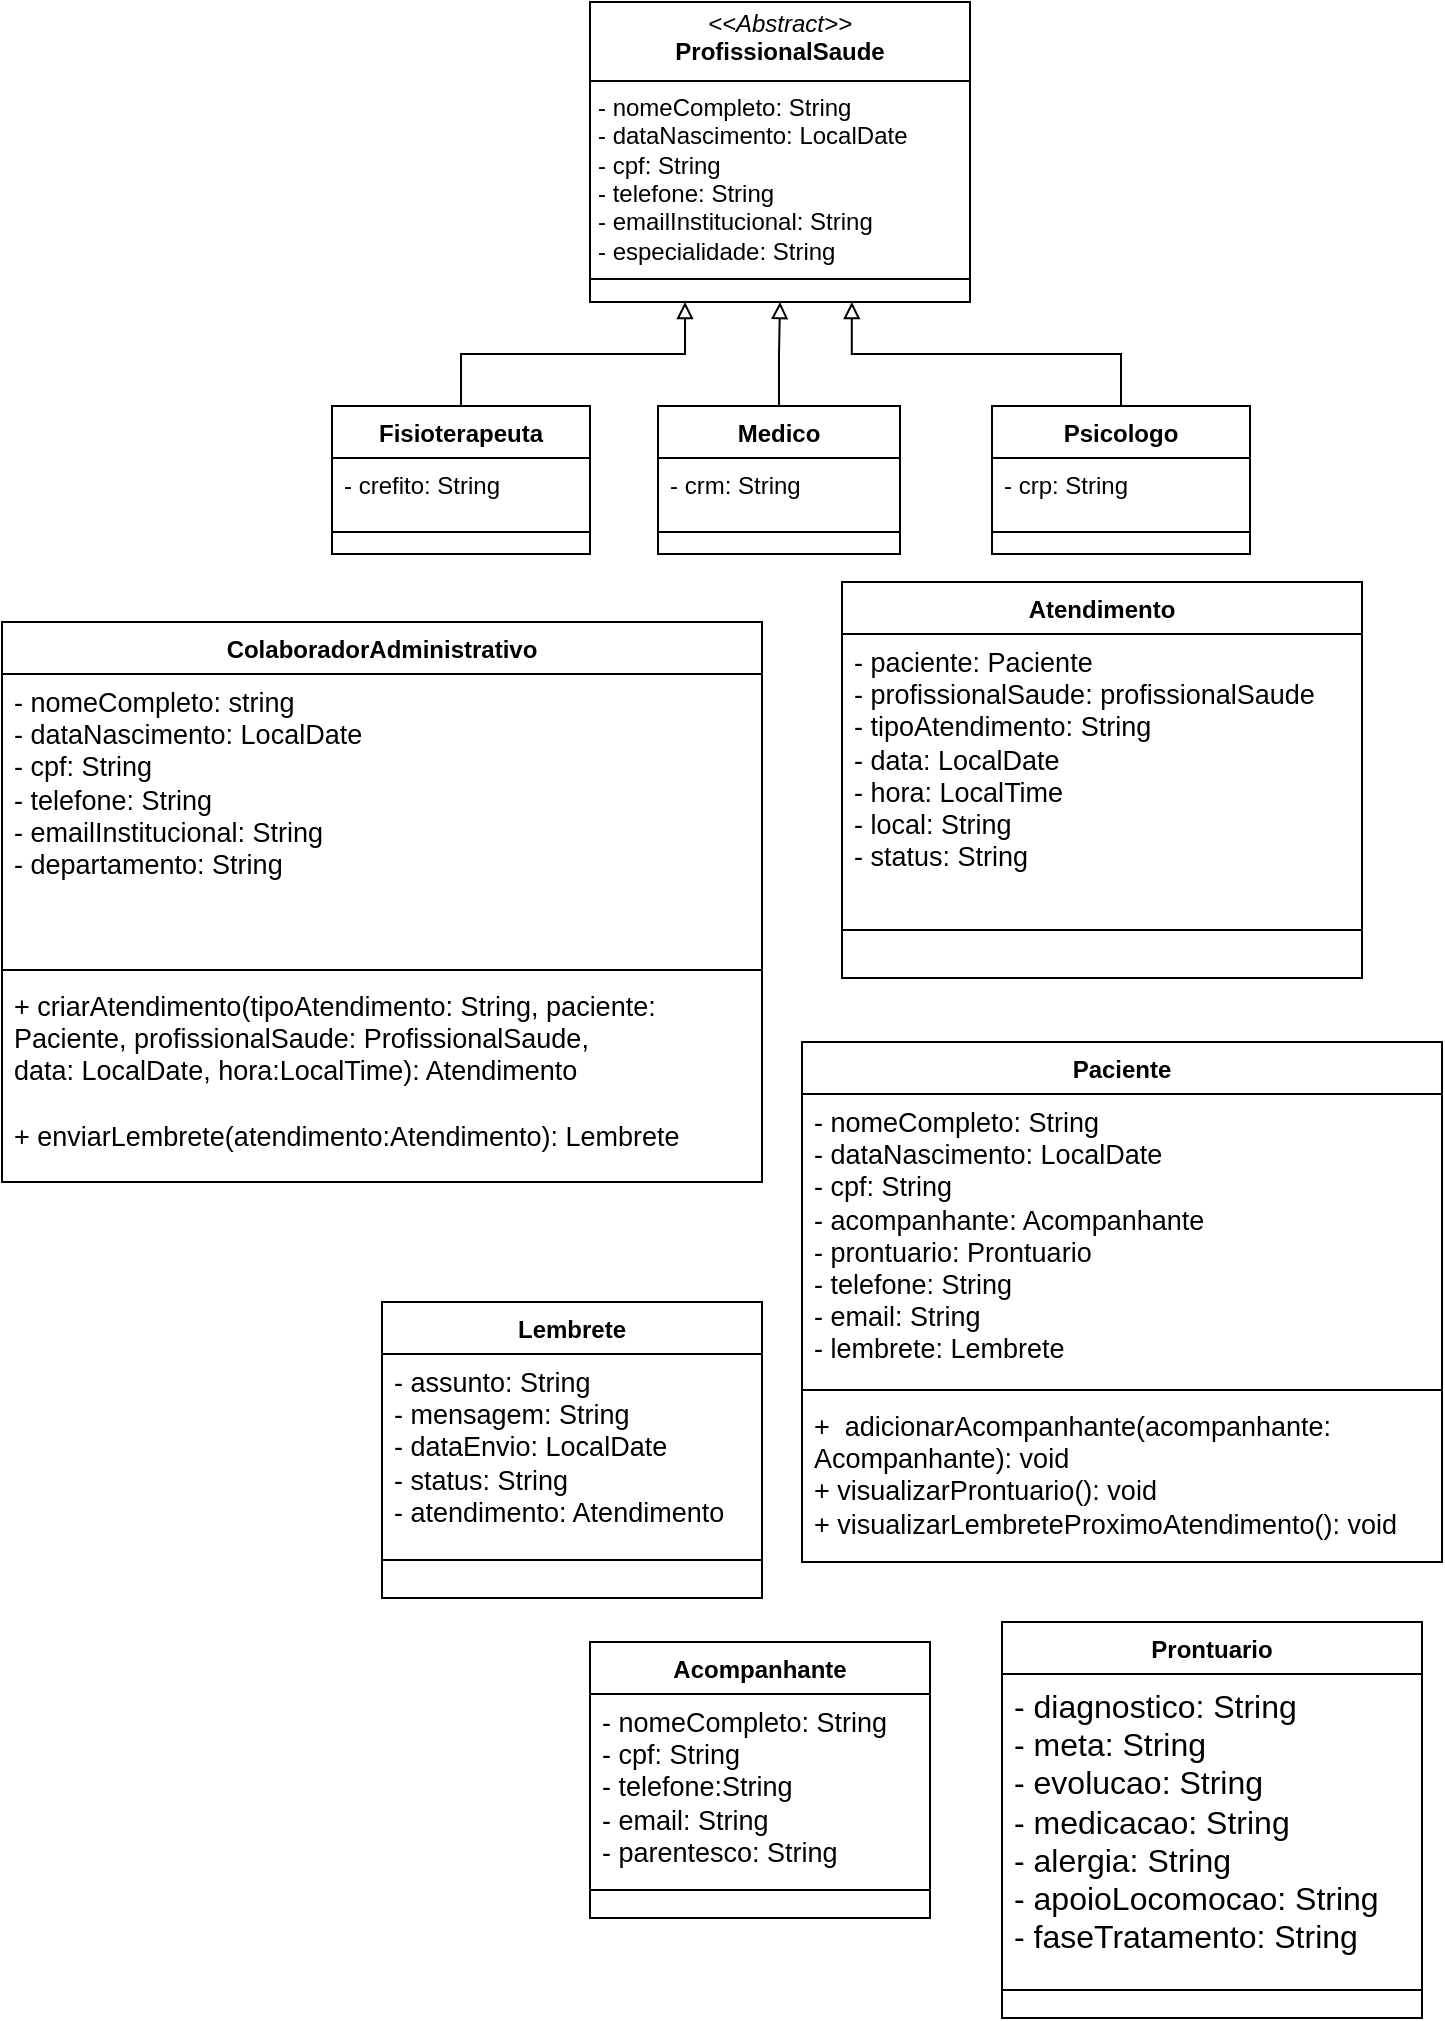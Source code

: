 <mxfile version="27.0.6">
  <diagram name="Página-1" id="SC5ffmEzkS1_VGnCfXWT">
    <mxGraphModel dx="2071" dy="945" grid="1" gridSize="10" guides="1" tooltips="1" connect="1" arrows="1" fold="1" page="1" pageScale="1" pageWidth="900" pageHeight="1600" math="0" shadow="0">
      <root>
        <mxCell id="0" />
        <mxCell id="1" parent="0" />
        <mxCell id="0JSsb8FWu1uw3NS_3JZL-1" value="&lt;p style=&quot;margin:0px;margin-top:4px;text-align:center;&quot;&gt;&lt;i&gt;&amp;lt;&amp;lt;Abstract&amp;gt;&amp;gt;&lt;/i&gt;&lt;br&gt;&lt;b&gt;ProfissionalSaude&lt;/b&gt;&lt;/p&gt;&lt;hr size=&quot;1&quot; style=&quot;border-style:solid;&quot;&gt;&lt;p style=&quot;margin:0px;margin-left:4px;&quot;&gt;- nomeCompleto: String&lt;br&gt;- dataNascimento: LocalDate&lt;br&gt;- cpf: String&lt;br&gt;- telefone: String&lt;br&gt;- emailInstitucional: String&lt;br&gt;- especialidade: String&lt;/p&gt;&lt;hr size=&quot;1&quot; style=&quot;border-style:solid;&quot;&gt;&lt;p style=&quot;margin:0px;margin-left:4px;&quot;&gt;&lt;br&gt;&lt;/p&gt;" style="verticalAlign=top;align=left;overflow=fill;html=1;whiteSpace=wrap;" vertex="1" parent="1">
          <mxGeometry x="350" y="570" width="190" height="150" as="geometry" />
        </mxCell>
        <mxCell id="0JSsb8FWu1uw3NS_3JZL-15" value="Paciente" style="swimlane;fontStyle=1;align=center;verticalAlign=top;childLayout=stackLayout;horizontal=1;startSize=26;horizontalStack=0;resizeParent=1;resizeParentMax=0;resizeLast=0;collapsible=1;marginBottom=0;whiteSpace=wrap;html=1;" vertex="1" parent="1">
          <mxGeometry x="456" y="1090" width="320" height="260" as="geometry" />
        </mxCell>
        <mxCell id="0JSsb8FWu1uw3NS_3JZL-16" value="&lt;span data-lucid-content=&quot;{&amp;quot;t&amp;quot;:&amp;quot;-nomeCompleto: String\n-dataNascimento: LocalDate\n-cpf: String\n-acompanhante: Acompanhante\n-prontuario:Prontuario\n-telefone:String\n-email:String\n-lembrete: Lembrete\n&amp;quot;,&amp;quot;m&amp;quot;:[{&amp;quot;s&amp;quot;:0,&amp;quot;n&amp;quot;:&amp;quot;a&amp;quot;,&amp;quot;v&amp;quot;:&amp;quot;left&amp;quot;},{&amp;quot;s&amp;quot;:0,&amp;quot;n&amp;quot;:&amp;quot;p&amp;quot;,&amp;quot;v&amp;quot;:1.2},{&amp;quot;s&amp;quot;:22,&amp;quot;n&amp;quot;:&amp;quot;a&amp;quot;,&amp;quot;v&amp;quot;:&amp;quot;left&amp;quot;},{&amp;quot;s&amp;quot;:22,&amp;quot;n&amp;quot;:&amp;quot;p&amp;quot;,&amp;quot;v&amp;quot;:1.2},{&amp;quot;s&amp;quot;:49,&amp;quot;n&amp;quot;:&amp;quot;a&amp;quot;,&amp;quot;v&amp;quot;:&amp;quot;left&amp;quot;},{&amp;quot;s&amp;quot;:49,&amp;quot;n&amp;quot;:&amp;quot;p&amp;quot;,&amp;quot;v&amp;quot;:1.2},{&amp;quot;s&amp;quot;:62,&amp;quot;n&amp;quot;:&amp;quot;a&amp;quot;,&amp;quot;v&amp;quot;:&amp;quot;left&amp;quot;},{&amp;quot;s&amp;quot;:62,&amp;quot;n&amp;quot;:&amp;quot;p&amp;quot;,&amp;quot;v&amp;quot;:1.2},{&amp;quot;s&amp;quot;:90,&amp;quot;n&amp;quot;:&amp;quot;a&amp;quot;,&amp;quot;v&amp;quot;:&amp;quot;left&amp;quot;},{&amp;quot;s&amp;quot;:90,&amp;quot;n&amp;quot;:&amp;quot;p&amp;quot;,&amp;quot;v&amp;quot;:1.2},{&amp;quot;s&amp;quot;:130,&amp;quot;n&amp;quot;:&amp;quot;a&amp;quot;,&amp;quot;v&amp;quot;:&amp;quot;left&amp;quot;},{&amp;quot;s&amp;quot;:130,&amp;quot;n&amp;quot;:&amp;quot;p&amp;quot;,&amp;quot;v&amp;quot;:1.2},{&amp;quot;s&amp;quot;:113,&amp;quot;n&amp;quot;:&amp;quot;a&amp;quot;,&amp;quot;v&amp;quot;:&amp;quot;left&amp;quot;},{&amp;quot;s&amp;quot;:113,&amp;quot;n&amp;quot;:&amp;quot;p&amp;quot;,&amp;quot;v&amp;quot;:1.2},{&amp;quot;s&amp;quot;:0,&amp;quot;n&amp;quot;:&amp;quot;fsp&amp;quot;,&amp;quot;v&amp;quot;:&amp;quot;ss_presetShapeStyle3_textStyle&amp;quot;,&amp;quot;e&amp;quot;:164},{&amp;quot;s&amp;quot;:0,&amp;quot;n&amp;quot;:&amp;quot;s&amp;quot;,&amp;quot;v&amp;quot;:18,&amp;quot;e&amp;quot;:164},{&amp;quot;s&amp;quot;:90,&amp;quot;n&amp;quot;:&amp;quot;c&amp;quot;,&amp;quot;v&amp;quot;:null,&amp;quot;e&amp;quot;:144},{&amp;quot;s&amp;quot;:0,&amp;quot;n&amp;quot;:&amp;quot;c&amp;quot;,&amp;quot;v&amp;quot;:null,&amp;quot;e&amp;quot;:62},{&amp;quot;s&amp;quot;:62,&amp;quot;n&amp;quot;:&amp;quot;c&amp;quot;,&amp;quot;v&amp;quot;:&amp;quot;#000000ff&amp;quot;,&amp;quot;e&amp;quot;:90},{&amp;quot;s&amp;quot;:144,&amp;quot;n&amp;quot;:&amp;quot;a&amp;quot;,&amp;quot;v&amp;quot;:&amp;quot;left&amp;quot;},{&amp;quot;s&amp;quot;:144,&amp;quot;n&amp;quot;:&amp;quot;p&amp;quot;,&amp;quot;v&amp;quot;:1.2},{&amp;quot;s&amp;quot;:144,&amp;quot;n&amp;quot;:&amp;quot;c&amp;quot;,&amp;quot;v&amp;quot;:&amp;quot;#000000ff&amp;quot;,&amp;quot;e&amp;quot;:163},{&amp;quot;s&amp;quot;:163,&amp;quot;n&amp;quot;:&amp;quot;c&amp;quot;,&amp;quot;v&amp;quot;:null,&amp;quot;e&amp;quot;:164}]}&quot; data-lucid-type=&quot;application/vnd.lucid.text&quot;&gt;&lt;span style=&quot;font-size:13.5px;&quot;&gt;- nomeCompleto: String&lt;br&gt;&lt;/span&gt;&lt;span style=&quot;font-size:13.5px;&quot;&gt;- dataNascimento: LocalDate&lt;br&gt;&lt;/span&gt;&lt;span style=&quot;font-size:13.5px;&quot;&gt;- cpf: String&lt;br&gt;&lt;/span&gt;&lt;span style=&quot;font-size: 13.5px;&quot;&gt;- acompanhante: Acompanhante&lt;br&gt;&lt;/span&gt;&lt;span style=&quot;font-size:13.5px;&quot;&gt;- prontuario: Prontuario&lt;br&gt;&lt;/span&gt;&lt;span style=&quot;font-size:13.5px;&quot;&gt;- telefone: String&lt;br&gt;&lt;/span&gt;&lt;span style=&quot;font-size:13.5px;&quot;&gt;- email: String&lt;br&gt;&lt;/span&gt;&lt;span style=&quot;font-size: 13.5px;&quot;&gt;- lembrete: Lembrete&lt;/span&gt;&lt;span style=&quot;font-size:13.5px;&quot;&gt;&lt;br&gt;&lt;/span&gt;&lt;/span&gt;" style="text;strokeColor=none;fillColor=none;align=left;verticalAlign=top;spacingLeft=4;spacingRight=4;overflow=hidden;rotatable=0;points=[[0,0.5],[1,0.5]];portConstraint=eastwest;whiteSpace=wrap;html=1;" vertex="1" parent="0JSsb8FWu1uw3NS_3JZL-15">
          <mxGeometry y="26" width="320" height="144" as="geometry" />
        </mxCell>
        <mxCell id="0JSsb8FWu1uw3NS_3JZL-17" value="" style="line;strokeWidth=1;fillColor=none;align=left;verticalAlign=middle;spacingTop=-1;spacingLeft=3;spacingRight=3;rotatable=0;labelPosition=right;points=[];portConstraint=eastwest;strokeColor=inherit;" vertex="1" parent="0JSsb8FWu1uw3NS_3JZL-15">
          <mxGeometry y="170" width="320" height="8" as="geometry" />
        </mxCell>
        <mxCell id="0JSsb8FWu1uw3NS_3JZL-18" value="&lt;span data-lucid-content=&quot;{&amp;quot;t&amp;quot;:&amp;quot;+adicionarAcompanhante(acompanhante: Acompanhante): void\n+visualizarProntuario():void\n+visualizarLembreteProximoAtendimento(): void&amp;quot;,&amp;quot;m&amp;quot;:[{&amp;quot;s&amp;quot;:0,&amp;quot;n&amp;quot;:&amp;quot;a&amp;quot;,&amp;quot;v&amp;quot;:&amp;quot;left&amp;quot;},{&amp;quot;s&amp;quot;:0,&amp;quot;n&amp;quot;:&amp;quot;p&amp;quot;,&amp;quot;v&amp;quot;:1.2},{&amp;quot;s&amp;quot;:0,&amp;quot;n&amp;quot;:&amp;quot;c&amp;quot;,&amp;quot;v&amp;quot;:&amp;quot;#000000ff&amp;quot;,&amp;quot;e&amp;quot;:131},{&amp;quot;s&amp;quot;:0,&amp;quot;n&amp;quot;:&amp;quot;fsp&amp;quot;,&amp;quot;v&amp;quot;:&amp;quot;ss_presetShapeStyle3_textStyle&amp;quot;,&amp;quot;e&amp;quot;:131},{&amp;quot;s&amp;quot;:0,&amp;quot;n&amp;quot;:&amp;quot;s&amp;quot;,&amp;quot;v&amp;quot;:18,&amp;quot;e&amp;quot;:131},{&amp;quot;s&amp;quot;:57,&amp;quot;n&amp;quot;:&amp;quot;a&amp;quot;,&amp;quot;v&amp;quot;:&amp;quot;left&amp;quot;},{&amp;quot;s&amp;quot;:57,&amp;quot;n&amp;quot;:&amp;quot;p&amp;quot;,&amp;quot;v&amp;quot;:1.2},{&amp;quot;s&amp;quot;:86,&amp;quot;n&amp;quot;:&amp;quot;a&amp;quot;,&amp;quot;v&amp;quot;:&amp;quot;left&amp;quot;},{&amp;quot;s&amp;quot;:86,&amp;quot;n&amp;quot;:&amp;quot;p&amp;quot;,&amp;quot;v&amp;quot;:1.2}]}&quot; data-lucid-type=&quot;application/vnd.lucid.text&quot;&gt;&lt;span style=&quot;font-size: 13.5px;&quot;&gt;+&amp;nbsp; adicionarAcompanhante(acompanhante: Acompanhante): void&lt;br&gt;&lt;/span&gt;&lt;span style=&quot;font-size: 13.5px;&quot;&gt;+ visualizarProntuario(): void&lt;br&gt;&lt;/span&gt;&lt;span style=&quot;font-size: 13.5px;&quot;&gt;+ visualizarLembreteProximoAtendimento(): void&lt;/span&gt;&lt;/span&gt;" style="text;strokeColor=none;fillColor=none;align=left;verticalAlign=top;spacingLeft=4;spacingRight=4;overflow=hidden;rotatable=0;points=[[0,0.5],[1,0.5]];portConstraint=eastwest;whiteSpace=wrap;html=1;" vertex="1" parent="0JSsb8FWu1uw3NS_3JZL-15">
          <mxGeometry y="178" width="320" height="82" as="geometry" />
        </mxCell>
        <mxCell id="0JSsb8FWu1uw3NS_3JZL-23" style="edgeStyle=orthogonalEdgeStyle;rounded=0;orthogonalLoop=1;jettySize=auto;html=1;exitX=0.5;exitY=0;exitDx=0;exitDy=0;entryX=0.5;entryY=1;entryDx=0;entryDy=0;endArrow=block;endFill=0;" edge="1" parent="1" source="0JSsb8FWu1uw3NS_3JZL-19" target="0JSsb8FWu1uw3NS_3JZL-1">
          <mxGeometry relative="1" as="geometry" />
        </mxCell>
        <mxCell id="0JSsb8FWu1uw3NS_3JZL-19" value="Medico" style="swimlane;fontStyle=1;align=center;verticalAlign=top;childLayout=stackLayout;horizontal=1;startSize=26;horizontalStack=0;resizeParent=1;resizeParentMax=0;resizeLast=0;collapsible=1;marginBottom=0;whiteSpace=wrap;html=1;" vertex="1" parent="1">
          <mxGeometry x="384" y="772" width="121" height="74" as="geometry">
            <mxRectangle x="340" y="260" width="100" height="30" as="alternateBounds" />
          </mxGeometry>
        </mxCell>
        <mxCell id="0JSsb8FWu1uw3NS_3JZL-20" value="- crm: String" style="text;strokeColor=none;fillColor=none;align=left;verticalAlign=top;spacingLeft=4;spacingRight=4;overflow=hidden;rotatable=0;points=[[0,0.5],[1,0.5]];portConstraint=eastwest;whiteSpace=wrap;html=1;" vertex="1" parent="0JSsb8FWu1uw3NS_3JZL-19">
          <mxGeometry y="26" width="121" height="26" as="geometry" />
        </mxCell>
        <mxCell id="0JSsb8FWu1uw3NS_3JZL-21" value="" style="line;strokeWidth=1;fillColor=none;align=left;verticalAlign=middle;spacingTop=-1;spacingLeft=3;spacingRight=3;rotatable=0;labelPosition=right;points=[];portConstraint=eastwest;strokeColor=inherit;" vertex="1" parent="0JSsb8FWu1uw3NS_3JZL-19">
          <mxGeometry y="52" width="121" height="22" as="geometry" />
        </mxCell>
        <mxCell id="0JSsb8FWu1uw3NS_3JZL-31" style="edgeStyle=orthogonalEdgeStyle;rounded=0;orthogonalLoop=1;jettySize=auto;html=1;exitX=0.5;exitY=0;exitDx=0;exitDy=0;entryX=0.25;entryY=1;entryDx=0;entryDy=0;endArrow=block;endFill=0;" edge="1" parent="1" source="0JSsb8FWu1uw3NS_3JZL-24" target="0JSsb8FWu1uw3NS_3JZL-1">
          <mxGeometry relative="1" as="geometry" />
        </mxCell>
        <mxCell id="0JSsb8FWu1uw3NS_3JZL-24" value="Fisioterapeuta" style="swimlane;fontStyle=1;align=center;verticalAlign=top;childLayout=stackLayout;horizontal=1;startSize=26;horizontalStack=0;resizeParent=1;resizeParentMax=0;resizeLast=0;collapsible=1;marginBottom=0;whiteSpace=wrap;html=1;" vertex="1" parent="1">
          <mxGeometry x="221" y="772" width="129" height="74" as="geometry">
            <mxRectangle x="340" y="260" width="100" height="30" as="alternateBounds" />
          </mxGeometry>
        </mxCell>
        <mxCell id="0JSsb8FWu1uw3NS_3JZL-25" value="- crefito: String" style="text;strokeColor=none;fillColor=none;align=left;verticalAlign=top;spacingLeft=4;spacingRight=4;overflow=hidden;rotatable=0;points=[[0,0.5],[1,0.5]];portConstraint=eastwest;whiteSpace=wrap;html=1;" vertex="1" parent="0JSsb8FWu1uw3NS_3JZL-24">
          <mxGeometry y="26" width="129" height="26" as="geometry" />
        </mxCell>
        <mxCell id="0JSsb8FWu1uw3NS_3JZL-26" value="" style="line;strokeWidth=1;fillColor=none;align=left;verticalAlign=middle;spacingTop=-1;spacingLeft=3;spacingRight=3;rotatable=0;labelPosition=right;points=[];portConstraint=eastwest;strokeColor=inherit;" vertex="1" parent="0JSsb8FWu1uw3NS_3JZL-24">
          <mxGeometry y="52" width="129" height="22" as="geometry" />
        </mxCell>
        <mxCell id="0JSsb8FWu1uw3NS_3JZL-27" value="Psicologo" style="swimlane;fontStyle=1;align=center;verticalAlign=top;childLayout=stackLayout;horizontal=1;startSize=26;horizontalStack=0;resizeParent=1;resizeParentMax=0;resizeLast=0;collapsible=1;marginBottom=0;whiteSpace=wrap;html=1;" vertex="1" parent="1">
          <mxGeometry x="551" y="772" width="129" height="74" as="geometry">
            <mxRectangle x="340" y="260" width="100" height="30" as="alternateBounds" />
          </mxGeometry>
        </mxCell>
        <mxCell id="0JSsb8FWu1uw3NS_3JZL-28" value="- crp: String" style="text;strokeColor=none;fillColor=none;align=left;verticalAlign=top;spacingLeft=4;spacingRight=4;overflow=hidden;rotatable=0;points=[[0,0.5],[1,0.5]];portConstraint=eastwest;whiteSpace=wrap;html=1;" vertex="1" parent="0JSsb8FWu1uw3NS_3JZL-27">
          <mxGeometry y="26" width="129" height="26" as="geometry" />
        </mxCell>
        <mxCell id="0JSsb8FWu1uw3NS_3JZL-29" value="" style="line;strokeWidth=1;fillColor=none;align=left;verticalAlign=middle;spacingTop=-1;spacingLeft=3;spacingRight=3;rotatable=0;labelPosition=right;points=[];portConstraint=eastwest;strokeColor=inherit;" vertex="1" parent="0JSsb8FWu1uw3NS_3JZL-27">
          <mxGeometry y="52" width="129" height="22" as="geometry" />
        </mxCell>
        <mxCell id="0JSsb8FWu1uw3NS_3JZL-30" style="edgeStyle=orthogonalEdgeStyle;rounded=0;orthogonalLoop=1;jettySize=auto;html=1;exitX=0.5;exitY=0;exitDx=0;exitDy=0;entryX=0.689;entryY=1;entryDx=0;entryDy=0;entryPerimeter=0;endArrow=block;endFill=0;" edge="1" parent="1" source="0JSsb8FWu1uw3NS_3JZL-27" target="0JSsb8FWu1uw3NS_3JZL-1">
          <mxGeometry relative="1" as="geometry" />
        </mxCell>
        <mxCell id="0JSsb8FWu1uw3NS_3JZL-32" value="ColaboradorAdministrativo" style="swimlane;fontStyle=1;align=center;verticalAlign=top;childLayout=stackLayout;horizontal=1;startSize=26;horizontalStack=0;resizeParent=1;resizeParentMax=0;resizeLast=0;collapsible=1;marginBottom=0;whiteSpace=wrap;html=1;" vertex="1" parent="1">
          <mxGeometry x="56" y="880" width="380" height="280" as="geometry" />
        </mxCell>
        <mxCell id="0JSsb8FWu1uw3NS_3JZL-33" value="&lt;span data-lucid-content=&quot;{&amp;quot;t&amp;quot;:&amp;quot;-nomeCompleto: String\n-dataNascimento: LocalDate\n-cpf: String\n-acompanhante: Acompanhante\n-prontuario:Prontuario\n-telefone:String\n-email:String\n-lembrete: Lembrete\n&amp;quot;,&amp;quot;m&amp;quot;:[{&amp;quot;s&amp;quot;:0,&amp;quot;n&amp;quot;:&amp;quot;a&amp;quot;,&amp;quot;v&amp;quot;:&amp;quot;left&amp;quot;},{&amp;quot;s&amp;quot;:0,&amp;quot;n&amp;quot;:&amp;quot;p&amp;quot;,&amp;quot;v&amp;quot;:1.2},{&amp;quot;s&amp;quot;:22,&amp;quot;n&amp;quot;:&amp;quot;a&amp;quot;,&amp;quot;v&amp;quot;:&amp;quot;left&amp;quot;},{&amp;quot;s&amp;quot;:22,&amp;quot;n&amp;quot;:&amp;quot;p&amp;quot;,&amp;quot;v&amp;quot;:1.2},{&amp;quot;s&amp;quot;:49,&amp;quot;n&amp;quot;:&amp;quot;a&amp;quot;,&amp;quot;v&amp;quot;:&amp;quot;left&amp;quot;},{&amp;quot;s&amp;quot;:49,&amp;quot;n&amp;quot;:&amp;quot;p&amp;quot;,&amp;quot;v&amp;quot;:1.2},{&amp;quot;s&amp;quot;:62,&amp;quot;n&amp;quot;:&amp;quot;a&amp;quot;,&amp;quot;v&amp;quot;:&amp;quot;left&amp;quot;},{&amp;quot;s&amp;quot;:62,&amp;quot;n&amp;quot;:&amp;quot;p&amp;quot;,&amp;quot;v&amp;quot;:1.2},{&amp;quot;s&amp;quot;:90,&amp;quot;n&amp;quot;:&amp;quot;a&amp;quot;,&amp;quot;v&amp;quot;:&amp;quot;left&amp;quot;},{&amp;quot;s&amp;quot;:90,&amp;quot;n&amp;quot;:&amp;quot;p&amp;quot;,&amp;quot;v&amp;quot;:1.2},{&amp;quot;s&amp;quot;:130,&amp;quot;n&amp;quot;:&amp;quot;a&amp;quot;,&amp;quot;v&amp;quot;:&amp;quot;left&amp;quot;},{&amp;quot;s&amp;quot;:130,&amp;quot;n&amp;quot;:&amp;quot;p&amp;quot;,&amp;quot;v&amp;quot;:1.2},{&amp;quot;s&amp;quot;:113,&amp;quot;n&amp;quot;:&amp;quot;a&amp;quot;,&amp;quot;v&amp;quot;:&amp;quot;left&amp;quot;},{&amp;quot;s&amp;quot;:113,&amp;quot;n&amp;quot;:&amp;quot;p&amp;quot;,&amp;quot;v&amp;quot;:1.2},{&amp;quot;s&amp;quot;:0,&amp;quot;n&amp;quot;:&amp;quot;fsp&amp;quot;,&amp;quot;v&amp;quot;:&amp;quot;ss_presetShapeStyle3_textStyle&amp;quot;,&amp;quot;e&amp;quot;:164},{&amp;quot;s&amp;quot;:0,&amp;quot;n&amp;quot;:&amp;quot;s&amp;quot;,&amp;quot;v&amp;quot;:18,&amp;quot;e&amp;quot;:164},{&amp;quot;s&amp;quot;:90,&amp;quot;n&amp;quot;:&amp;quot;c&amp;quot;,&amp;quot;v&amp;quot;:null,&amp;quot;e&amp;quot;:144},{&amp;quot;s&amp;quot;:0,&amp;quot;n&amp;quot;:&amp;quot;c&amp;quot;,&amp;quot;v&amp;quot;:null,&amp;quot;e&amp;quot;:62},{&amp;quot;s&amp;quot;:62,&amp;quot;n&amp;quot;:&amp;quot;c&amp;quot;,&amp;quot;v&amp;quot;:&amp;quot;#000000ff&amp;quot;,&amp;quot;e&amp;quot;:90},{&amp;quot;s&amp;quot;:144,&amp;quot;n&amp;quot;:&amp;quot;a&amp;quot;,&amp;quot;v&amp;quot;:&amp;quot;left&amp;quot;},{&amp;quot;s&amp;quot;:144,&amp;quot;n&amp;quot;:&amp;quot;p&amp;quot;,&amp;quot;v&amp;quot;:1.2},{&amp;quot;s&amp;quot;:144,&amp;quot;n&amp;quot;:&amp;quot;c&amp;quot;,&amp;quot;v&amp;quot;:&amp;quot;#000000ff&amp;quot;,&amp;quot;e&amp;quot;:163},{&amp;quot;s&amp;quot;:163,&amp;quot;n&amp;quot;:&amp;quot;c&amp;quot;,&amp;quot;v&amp;quot;:null,&amp;quot;e&amp;quot;:164}]}&quot; data-lucid-type=&quot;application/vnd.lucid.text&quot;&gt;&lt;span data-lucid-content=&quot;{&amp;quot;t&amp;quot;:&amp;quot;-nomeCompleto: string\n-dataNascimento: LocalDate\n-cpf: String\n-telefone:String\n-emailInstitucional: String\n-departamento: String\n&amp;quot;,&amp;quot;m&amp;quot;:[{&amp;quot;s&amp;quot;:0,&amp;quot;n&amp;quot;:&amp;quot;a&amp;quot;,&amp;quot;v&amp;quot;:&amp;quot;left&amp;quot;},{&amp;quot;s&amp;quot;:0,&amp;quot;n&amp;quot;:&amp;quot;p&amp;quot;,&amp;quot;v&amp;quot;:1.2},{&amp;quot;s&amp;quot;:0,&amp;quot;n&amp;quot;:&amp;quot;fsp&amp;quot;,&amp;quot;v&amp;quot;:&amp;quot;ss_presetShapeStyle3_textStyle&amp;quot;,&amp;quot;e&amp;quot;:129},{&amp;quot;s&amp;quot;:0,&amp;quot;n&amp;quot;:&amp;quot;s&amp;quot;,&amp;quot;v&amp;quot;:18,&amp;quot;e&amp;quot;:129},{&amp;quot;s&amp;quot;:22,&amp;quot;n&amp;quot;:&amp;quot;a&amp;quot;,&amp;quot;v&amp;quot;:&amp;quot;left&amp;quot;},{&amp;quot;s&amp;quot;:22,&amp;quot;n&amp;quot;:&amp;quot;p&amp;quot;,&amp;quot;v&amp;quot;:1.2},{&amp;quot;s&amp;quot;:49,&amp;quot;n&amp;quot;:&amp;quot;a&amp;quot;,&amp;quot;v&amp;quot;:&amp;quot;left&amp;quot;},{&amp;quot;s&amp;quot;:49,&amp;quot;n&amp;quot;:&amp;quot;p&amp;quot;,&amp;quot;v&amp;quot;:1.2},{&amp;quot;s&amp;quot;:79,&amp;quot;n&amp;quot;:&amp;quot;a&amp;quot;,&amp;quot;v&amp;quot;:&amp;quot;left&amp;quot;},{&amp;quot;s&amp;quot;:79,&amp;quot;n&amp;quot;:&amp;quot;p&amp;quot;,&amp;quot;v&amp;quot;:1.2},{&amp;quot;s&amp;quot;:107,&amp;quot;n&amp;quot;:&amp;quot;a&amp;quot;,&amp;quot;v&amp;quot;:&amp;quot;left&amp;quot;},{&amp;quot;s&amp;quot;:107,&amp;quot;n&amp;quot;:&amp;quot;p&amp;quot;,&amp;quot;v&amp;quot;:1.2},{&amp;quot;s&amp;quot;:62,&amp;quot;n&amp;quot;:&amp;quot;a&amp;quot;,&amp;quot;v&amp;quot;:&amp;quot;left&amp;quot;},{&amp;quot;s&amp;quot;:62,&amp;quot;n&amp;quot;:&amp;quot;p&amp;quot;,&amp;quot;v&amp;quot;:1.2}]}&quot; data-lucid-type=&quot;application/vnd.lucid.text&quot;&gt;&lt;span style=&quot;font-size:13.5px;&quot;&gt;- nomeCompleto: string&lt;br&gt;&lt;/span&gt;&lt;span style=&quot;font-size:13.5px;&quot;&gt;- dataNascimento: LocalDate&lt;br&gt;&lt;/span&gt;&lt;span style=&quot;font-size:13.5px;&quot;&gt;- cpf: String&lt;br&gt;&lt;/span&gt;&lt;span style=&quot;font-size:13.5px;&quot;&gt;- telefone: String&lt;br&gt;&lt;/span&gt;&lt;span style=&quot;font-size:13.5px;&quot;&gt;- emailInstitucional: String&lt;br&gt;&lt;/span&gt;&lt;span style=&quot;font-size:13.5px;&quot;&gt;- departamento: String&lt;br&gt;&lt;/span&gt;&lt;/span&gt;&lt;/span&gt;" style="text;strokeColor=none;fillColor=none;align=left;verticalAlign=top;spacingLeft=4;spacingRight=4;overflow=hidden;rotatable=0;points=[[0,0.5],[1,0.5]];portConstraint=eastwest;whiteSpace=wrap;html=1;" vertex="1" parent="0JSsb8FWu1uw3NS_3JZL-32">
          <mxGeometry y="26" width="380" height="144" as="geometry" />
        </mxCell>
        <mxCell id="0JSsb8FWu1uw3NS_3JZL-34" value="" style="line;strokeWidth=1;fillColor=none;align=left;verticalAlign=middle;spacingTop=-1;spacingLeft=3;spacingRight=3;rotatable=0;labelPosition=right;points=[];portConstraint=eastwest;strokeColor=inherit;" vertex="1" parent="0JSsb8FWu1uw3NS_3JZL-32">
          <mxGeometry y="170" width="380" height="8" as="geometry" />
        </mxCell>
        <mxCell id="0JSsb8FWu1uw3NS_3JZL-35" value="&lt;span data-lucid-content=&quot;{&amp;quot;t&amp;quot;:&amp;quot;+criarAtendimento(tipoAtendimento:String, paciente: Paciente, profissionalSaude:ProfissionalSaude, data:LocalDate, hora:LocalTime): Atendimento\n\n+enviarLembrete(atendimento:Atendimento): Lembrete&amp;quot;,&amp;quot;m&amp;quot;:[{&amp;quot;s&amp;quot;:0,&amp;quot;n&amp;quot;:&amp;quot;a&amp;quot;,&amp;quot;v&amp;quot;:&amp;quot;left&amp;quot;},{&amp;quot;s&amp;quot;:0,&amp;quot;n&amp;quot;:&amp;quot;p&amp;quot;,&amp;quot;v&amp;quot;:1.2},{&amp;quot;s&amp;quot;:0,&amp;quot;n&amp;quot;:&amp;quot;c&amp;quot;,&amp;quot;v&amp;quot;:&amp;quot;#000000ff&amp;quot;,&amp;quot;e&amp;quot;:6},{&amp;quot;s&amp;quot;:0,&amp;quot;n&amp;quot;:&amp;quot;fsp&amp;quot;,&amp;quot;v&amp;quot;:&amp;quot;ss_presetShapeStyle3_textStyle&amp;quot;,&amp;quot;e&amp;quot;:195},{&amp;quot;s&amp;quot;:0,&amp;quot;n&amp;quot;:&amp;quot;s&amp;quot;,&amp;quot;v&amp;quot;:18,&amp;quot;e&amp;quot;:195},{&amp;quot;s&amp;quot;:17,&amp;quot;n&amp;quot;:&amp;quot;c&amp;quot;,&amp;quot;v&amp;quot;:&amp;quot;#000000ff&amp;quot;,&amp;quot;e&amp;quot;:18},{&amp;quot;s&amp;quot;:42,&amp;quot;n&amp;quot;:&amp;quot;c&amp;quot;,&amp;quot;v&amp;quot;:&amp;quot;#000000ff&amp;quot;,&amp;quot;e&amp;quot;:62},{&amp;quot;s&amp;quot;:97,&amp;quot;n&amp;quot;:&amp;quot;c&amp;quot;,&amp;quot;v&amp;quot;:&amp;quot;#000000ff&amp;quot;,&amp;quot;e&amp;quot;:104},{&amp;quot;s&amp;quot;:113,&amp;quot;n&amp;quot;:&amp;quot;c&amp;quot;,&amp;quot;v&amp;quot;:&amp;quot;#000000ff&amp;quot;,&amp;quot;e&amp;quot;:132},{&amp;quot;s&amp;quot;:144,&amp;quot;n&amp;quot;:&amp;quot;a&amp;quot;,&amp;quot;v&amp;quot;:&amp;quot;left&amp;quot;},{&amp;quot;s&amp;quot;:144,&amp;quot;n&amp;quot;:&amp;quot;p&amp;quot;,&amp;quot;v&amp;quot;:1.2},{&amp;quot;s&amp;quot;:145,&amp;quot;n&amp;quot;:&amp;quot;a&amp;quot;,&amp;quot;v&amp;quot;:&amp;quot;left&amp;quot;},{&amp;quot;s&amp;quot;:145,&amp;quot;n&amp;quot;:&amp;quot;p&amp;quot;,&amp;quot;v&amp;quot;:1.2}]}&quot; data-lucid-type=&quot;application/vnd.lucid.text&quot;&gt;&lt;span style=&quot;font-size: 13.5px;&quot;&gt;+ criar&lt;/span&gt;&lt;span style=&quot;font-size:13.5px;&quot;&gt;Atendimento&lt;/span&gt;&lt;span style=&quot;font-size: 13.5px;&quot;&gt;(&lt;/span&gt;&lt;span style=&quot;font-size:13.5px;&quot;&gt;tipoAtendimento: String, &lt;/span&gt;&lt;span style=&quot;font-size: 13.5px;&quot;&gt;paciente: Paciente, &lt;/span&gt;&lt;span style=&quot;font-size:13.5px;&quot;&gt;profissionalSaude: ProfissionalSaude&lt;/span&gt;&lt;span style=&quot;font-size: 13.5px;&quot;&gt;, data:&amp;nbsp;&lt;/span&gt;&lt;span style=&quot;font-size:13.5px;&quot;&gt;LocalDate&lt;/span&gt;&lt;span style=&quot;font-size: 13.5px;&quot;&gt;, hora:LocalTime): &lt;/span&gt;&lt;span style=&quot;font-size:13.5px;&quot;&gt;Atendimento&lt;br&gt;&lt;/span&gt;&lt;span style=&quot;font-size:13.5px;&quot;&gt;&lt;br&gt;&lt;/span&gt;&lt;span style=&quot;font-size:13.5px;&quot;&gt;+ enviarLembrete(atendimento:Atendimento): Lembrete&lt;/span&gt;&lt;/span&gt;" style="text;strokeColor=none;fillColor=none;align=left;verticalAlign=top;spacingLeft=4;spacingRight=4;overflow=hidden;rotatable=0;points=[[0,0.5],[1,0.5]];portConstraint=eastwest;whiteSpace=wrap;html=1;" vertex="1" parent="0JSsb8FWu1uw3NS_3JZL-32">
          <mxGeometry y="178" width="380" height="102" as="geometry" />
        </mxCell>
        <mxCell id="0JSsb8FWu1uw3NS_3JZL-36" value="Atendimento" style="swimlane;fontStyle=1;align=center;verticalAlign=top;childLayout=stackLayout;horizontal=1;startSize=26;horizontalStack=0;resizeParent=1;resizeParentMax=0;resizeLast=0;collapsible=1;marginBottom=0;whiteSpace=wrap;html=1;" vertex="1" parent="1">
          <mxGeometry x="476" y="860" width="260" height="198" as="geometry" />
        </mxCell>
        <mxCell id="0JSsb8FWu1uw3NS_3JZL-37" value="&lt;span data-lucid-content=&quot;{&amp;quot;t&amp;quot;:&amp;quot;-nomeCompleto: String\n-dataNascimento: LocalDate\n-cpf: String\n-acompanhante: Acompanhante\n-prontuario:Prontuario\n-telefone:String\n-email:String\n-lembrete: Lembrete\n&amp;quot;,&amp;quot;m&amp;quot;:[{&amp;quot;s&amp;quot;:0,&amp;quot;n&amp;quot;:&amp;quot;a&amp;quot;,&amp;quot;v&amp;quot;:&amp;quot;left&amp;quot;},{&amp;quot;s&amp;quot;:0,&amp;quot;n&amp;quot;:&amp;quot;p&amp;quot;,&amp;quot;v&amp;quot;:1.2},{&amp;quot;s&amp;quot;:22,&amp;quot;n&amp;quot;:&amp;quot;a&amp;quot;,&amp;quot;v&amp;quot;:&amp;quot;left&amp;quot;},{&amp;quot;s&amp;quot;:22,&amp;quot;n&amp;quot;:&amp;quot;p&amp;quot;,&amp;quot;v&amp;quot;:1.2},{&amp;quot;s&amp;quot;:49,&amp;quot;n&amp;quot;:&amp;quot;a&amp;quot;,&amp;quot;v&amp;quot;:&amp;quot;left&amp;quot;},{&amp;quot;s&amp;quot;:49,&amp;quot;n&amp;quot;:&amp;quot;p&amp;quot;,&amp;quot;v&amp;quot;:1.2},{&amp;quot;s&amp;quot;:62,&amp;quot;n&amp;quot;:&amp;quot;a&amp;quot;,&amp;quot;v&amp;quot;:&amp;quot;left&amp;quot;},{&amp;quot;s&amp;quot;:62,&amp;quot;n&amp;quot;:&amp;quot;p&amp;quot;,&amp;quot;v&amp;quot;:1.2},{&amp;quot;s&amp;quot;:90,&amp;quot;n&amp;quot;:&amp;quot;a&amp;quot;,&amp;quot;v&amp;quot;:&amp;quot;left&amp;quot;},{&amp;quot;s&amp;quot;:90,&amp;quot;n&amp;quot;:&amp;quot;p&amp;quot;,&amp;quot;v&amp;quot;:1.2},{&amp;quot;s&amp;quot;:130,&amp;quot;n&amp;quot;:&amp;quot;a&amp;quot;,&amp;quot;v&amp;quot;:&amp;quot;left&amp;quot;},{&amp;quot;s&amp;quot;:130,&amp;quot;n&amp;quot;:&amp;quot;p&amp;quot;,&amp;quot;v&amp;quot;:1.2},{&amp;quot;s&amp;quot;:113,&amp;quot;n&amp;quot;:&amp;quot;a&amp;quot;,&amp;quot;v&amp;quot;:&amp;quot;left&amp;quot;},{&amp;quot;s&amp;quot;:113,&amp;quot;n&amp;quot;:&amp;quot;p&amp;quot;,&amp;quot;v&amp;quot;:1.2},{&amp;quot;s&amp;quot;:0,&amp;quot;n&amp;quot;:&amp;quot;fsp&amp;quot;,&amp;quot;v&amp;quot;:&amp;quot;ss_presetShapeStyle3_textStyle&amp;quot;,&amp;quot;e&amp;quot;:164},{&amp;quot;s&amp;quot;:0,&amp;quot;n&amp;quot;:&amp;quot;s&amp;quot;,&amp;quot;v&amp;quot;:18,&amp;quot;e&amp;quot;:164},{&amp;quot;s&amp;quot;:90,&amp;quot;n&amp;quot;:&amp;quot;c&amp;quot;,&amp;quot;v&amp;quot;:null,&amp;quot;e&amp;quot;:144},{&amp;quot;s&amp;quot;:0,&amp;quot;n&amp;quot;:&amp;quot;c&amp;quot;,&amp;quot;v&amp;quot;:null,&amp;quot;e&amp;quot;:62},{&amp;quot;s&amp;quot;:62,&amp;quot;n&amp;quot;:&amp;quot;c&amp;quot;,&amp;quot;v&amp;quot;:&amp;quot;#000000ff&amp;quot;,&amp;quot;e&amp;quot;:90},{&amp;quot;s&amp;quot;:144,&amp;quot;n&amp;quot;:&amp;quot;a&amp;quot;,&amp;quot;v&amp;quot;:&amp;quot;left&amp;quot;},{&amp;quot;s&amp;quot;:144,&amp;quot;n&amp;quot;:&amp;quot;p&amp;quot;,&amp;quot;v&amp;quot;:1.2},{&amp;quot;s&amp;quot;:144,&amp;quot;n&amp;quot;:&amp;quot;c&amp;quot;,&amp;quot;v&amp;quot;:&amp;quot;#000000ff&amp;quot;,&amp;quot;e&amp;quot;:163},{&amp;quot;s&amp;quot;:163,&amp;quot;n&amp;quot;:&amp;quot;c&amp;quot;,&amp;quot;v&amp;quot;:null,&amp;quot;e&amp;quot;:164}]}&quot; data-lucid-type=&quot;application/vnd.lucid.text&quot;&gt;&lt;span data-lucid-content=&quot;{&amp;quot;t&amp;quot;:&amp;quot;-nomeCompleto: string\n-dataNascimento: LocalDate\n-cpf: String\n-telefone:String\n-emailInstitucional: String\n-departamento: String\n&amp;quot;,&amp;quot;m&amp;quot;:[{&amp;quot;s&amp;quot;:0,&amp;quot;n&amp;quot;:&amp;quot;a&amp;quot;,&amp;quot;v&amp;quot;:&amp;quot;left&amp;quot;},{&amp;quot;s&amp;quot;:0,&amp;quot;n&amp;quot;:&amp;quot;p&amp;quot;,&amp;quot;v&amp;quot;:1.2},{&amp;quot;s&amp;quot;:0,&amp;quot;n&amp;quot;:&amp;quot;fsp&amp;quot;,&amp;quot;v&amp;quot;:&amp;quot;ss_presetShapeStyle3_textStyle&amp;quot;,&amp;quot;e&amp;quot;:129},{&amp;quot;s&amp;quot;:0,&amp;quot;n&amp;quot;:&amp;quot;s&amp;quot;,&amp;quot;v&amp;quot;:18,&amp;quot;e&amp;quot;:129},{&amp;quot;s&amp;quot;:22,&amp;quot;n&amp;quot;:&amp;quot;a&amp;quot;,&amp;quot;v&amp;quot;:&amp;quot;left&amp;quot;},{&amp;quot;s&amp;quot;:22,&amp;quot;n&amp;quot;:&amp;quot;p&amp;quot;,&amp;quot;v&amp;quot;:1.2},{&amp;quot;s&amp;quot;:49,&amp;quot;n&amp;quot;:&amp;quot;a&amp;quot;,&amp;quot;v&amp;quot;:&amp;quot;left&amp;quot;},{&amp;quot;s&amp;quot;:49,&amp;quot;n&amp;quot;:&amp;quot;p&amp;quot;,&amp;quot;v&amp;quot;:1.2},{&amp;quot;s&amp;quot;:79,&amp;quot;n&amp;quot;:&amp;quot;a&amp;quot;,&amp;quot;v&amp;quot;:&amp;quot;left&amp;quot;},{&amp;quot;s&amp;quot;:79,&amp;quot;n&amp;quot;:&amp;quot;p&amp;quot;,&amp;quot;v&amp;quot;:1.2},{&amp;quot;s&amp;quot;:107,&amp;quot;n&amp;quot;:&amp;quot;a&amp;quot;,&amp;quot;v&amp;quot;:&amp;quot;left&amp;quot;},{&amp;quot;s&amp;quot;:107,&amp;quot;n&amp;quot;:&amp;quot;p&amp;quot;,&amp;quot;v&amp;quot;:1.2},{&amp;quot;s&amp;quot;:62,&amp;quot;n&amp;quot;:&amp;quot;a&amp;quot;,&amp;quot;v&amp;quot;:&amp;quot;left&amp;quot;},{&amp;quot;s&amp;quot;:62,&amp;quot;n&amp;quot;:&amp;quot;p&amp;quot;,&amp;quot;v&amp;quot;:1.2}]}&quot; data-lucid-type=&quot;application/vnd.lucid.text&quot;&gt;&lt;span data-lucid-content=&quot;{&amp;quot;t&amp;quot;:&amp;quot;-paciente: Paciente\n-profissionalSaude: profissionalSaude\n-tipoAtendimento:String\n-data: LocalDate\n-hora: LocalTime\n-local:String\n-status: String&amp;quot;,&amp;quot;m&amp;quot;:[{&amp;quot;s&amp;quot;:0,&amp;quot;n&amp;quot;:&amp;quot;a&amp;quot;,&amp;quot;v&amp;quot;:&amp;quot;left&amp;quot;},{&amp;quot;s&amp;quot;:0,&amp;quot;n&amp;quot;:&amp;quot;p&amp;quot;,&amp;quot;v&amp;quot;:1.2},{&amp;quot;s&amp;quot;:58,&amp;quot;n&amp;quot;:&amp;quot;a&amp;quot;,&amp;quot;v&amp;quot;:&amp;quot;left&amp;quot;},{&amp;quot;s&amp;quot;:58,&amp;quot;n&amp;quot;:&amp;quot;p&amp;quot;,&amp;quot;v&amp;quot;:1.2},{&amp;quot;s&amp;quot;:81,&amp;quot;n&amp;quot;:&amp;quot;c&amp;quot;,&amp;quot;v&amp;quot;:&amp;quot;#000000ff&amp;quot;,&amp;quot;e&amp;quot;:82},{&amp;quot;s&amp;quot;:82,&amp;quot;n&amp;quot;:&amp;quot;a&amp;quot;,&amp;quot;v&amp;quot;:&amp;quot;left&amp;quot;},{&amp;quot;s&amp;quot;:82,&amp;quot;n&amp;quot;:&amp;quot;p&amp;quot;,&amp;quot;v&amp;quot;:1.2},{&amp;quot;s&amp;quot;:99,&amp;quot;n&amp;quot;:&amp;quot;a&amp;quot;,&amp;quot;v&amp;quot;:&amp;quot;left&amp;quot;},{&amp;quot;s&amp;quot;:99,&amp;quot;n&amp;quot;:&amp;quot;p&amp;quot;,&amp;quot;v&amp;quot;:1.2},{&amp;quot;s&amp;quot;:104,&amp;quot;n&amp;quot;:&amp;quot;c&amp;quot;,&amp;quot;v&amp;quot;:&amp;quot;#000000ff&amp;quot;,&amp;quot;e&amp;quot;:111},{&amp;quot;s&amp;quot;:116,&amp;quot;n&amp;quot;:&amp;quot;a&amp;quot;,&amp;quot;v&amp;quot;:&amp;quot;left&amp;quot;},{&amp;quot;s&amp;quot;:116,&amp;quot;n&amp;quot;:&amp;quot;p&amp;quot;,&amp;quot;v&amp;quot;:1.2},{&amp;quot;s&amp;quot;:130,&amp;quot;n&amp;quot;:&amp;quot;a&amp;quot;,&amp;quot;v&amp;quot;:&amp;quot;left&amp;quot;},{&amp;quot;s&amp;quot;:130,&amp;quot;n&amp;quot;:&amp;quot;p&amp;quot;,&amp;quot;v&amp;quot;:1.2},{&amp;quot;s&amp;quot;:20,&amp;quot;n&amp;quot;:&amp;quot;a&amp;quot;,&amp;quot;v&amp;quot;:&amp;quot;left&amp;quot;},{&amp;quot;s&amp;quot;:20,&amp;quot;n&amp;quot;:&amp;quot;p&amp;quot;,&amp;quot;v&amp;quot;:1.2},{&amp;quot;s&amp;quot;:0,&amp;quot;n&amp;quot;:&amp;quot;s&amp;quot;,&amp;quot;v&amp;quot;:18,&amp;quot;e&amp;quot;:145},{&amp;quot;s&amp;quot;:0,&amp;quot;n&amp;quot;:&amp;quot;fsp&amp;quot;,&amp;quot;v&amp;quot;:&amp;quot;ss_presetShapeStyle3_textStyle&amp;quot;,&amp;quot;e&amp;quot;:145}]}&quot; data-lucid-type=&quot;application/vnd.lucid.text&quot;&gt;&lt;span style=&quot;font-size:13.5px;&quot;&gt;- paciente: Paciente&lt;br&gt;&lt;/span&gt;&lt;span style=&quot;font-size:13.5px;&quot;&gt;- profissionalSaude: profissionalSaude&lt;br&gt;&lt;/span&gt;&lt;span style=&quot;font-size:13.5px;&quot;&gt;- tipoAtendimento: String&lt;/span&gt;&lt;span style=&quot;font-size: 13.5px;&quot;&gt;&lt;br&gt;&lt;/span&gt;&lt;span style=&quot;font-size:13.5px;&quot;&gt;- data: LocalDate&lt;br&gt;&lt;/span&gt;&lt;span style=&quot;font-size:13.5px;&quot;&gt;- hora&lt;/span&gt;&lt;span style=&quot;font-size: 13.5px;&quot;&gt;: Local&lt;/span&gt;&lt;span style=&quot;font-size:13.5px;&quot;&gt;Time&lt;br&gt;&lt;/span&gt;&lt;span style=&quot;font-size:13.5px;&quot;&gt;- local: String&lt;br&gt;&lt;/span&gt;&lt;span style=&quot;font-size:13.5px;&quot;&gt;- status: String&lt;/span&gt;&lt;/span&gt;&lt;span style=&quot;font-size:13.5px;&quot;&gt;&lt;/span&gt;&lt;/span&gt;&lt;/span&gt;" style="text;strokeColor=none;fillColor=none;align=left;verticalAlign=top;spacingLeft=4;spacingRight=4;overflow=hidden;rotatable=0;points=[[0,0.5],[1,0.5]];portConstraint=eastwest;whiteSpace=wrap;html=1;" vertex="1" parent="0JSsb8FWu1uw3NS_3JZL-36">
          <mxGeometry y="26" width="260" height="124" as="geometry" />
        </mxCell>
        <mxCell id="0JSsb8FWu1uw3NS_3JZL-38" value="" style="line;strokeWidth=1;fillColor=none;align=left;verticalAlign=middle;spacingTop=-1;spacingLeft=3;spacingRight=3;rotatable=0;labelPosition=right;points=[];portConstraint=eastwest;strokeColor=inherit;" vertex="1" parent="0JSsb8FWu1uw3NS_3JZL-36">
          <mxGeometry y="150" width="260" height="48" as="geometry" />
        </mxCell>
        <mxCell id="0JSsb8FWu1uw3NS_3JZL-40" value="Lembrete" style="swimlane;fontStyle=1;align=center;verticalAlign=top;childLayout=stackLayout;horizontal=1;startSize=26;horizontalStack=0;resizeParent=1;resizeParentMax=0;resizeLast=0;collapsible=1;marginBottom=0;whiteSpace=wrap;html=1;" vertex="1" parent="1">
          <mxGeometry x="246" y="1220" width="190" height="148" as="geometry" />
        </mxCell>
        <mxCell id="0JSsb8FWu1uw3NS_3JZL-41" value="&lt;span data-lucid-content=&quot;{&amp;quot;t&amp;quot;:&amp;quot;-assunto: String\n-mensagem: String\n-dataEnvio: LocalDate\n-status: String\n-atendimento: Atendimento\n&amp;quot;,&amp;quot;m&amp;quot;:[{&amp;quot;s&amp;quot;:0,&amp;quot;n&amp;quot;:&amp;quot;p&amp;quot;,&amp;quot;v&amp;quot;:1.2},{&amp;quot;s&amp;quot;:0,&amp;quot;n&amp;quot;:&amp;quot;a&amp;quot;,&amp;quot;v&amp;quot;:&amp;quot;left&amp;quot;},{&amp;quot;s&amp;quot;:0,&amp;quot;n&amp;quot;:&amp;quot;s&amp;quot;,&amp;quot;v&amp;quot;:18,&amp;quot;e&amp;quot;:99},{&amp;quot;s&amp;quot;:0,&amp;quot;n&amp;quot;:&amp;quot;fsp&amp;quot;,&amp;quot;v&amp;quot;:&amp;quot;ss_presetShapeStyle3_textStyle&amp;quot;,&amp;quot;e&amp;quot;:99},{&amp;quot;s&amp;quot;:0,&amp;quot;n&amp;quot;:&amp;quot;fsp2&amp;quot;,&amp;quot;v&amp;quot;:&amp;quot;ss_presetShapeStyle3_textStyle&amp;quot;,&amp;quot;e&amp;quot;:99},{&amp;quot;s&amp;quot;:17,&amp;quot;n&amp;quot;:&amp;quot;p&amp;quot;,&amp;quot;v&amp;quot;:1.2},{&amp;quot;s&amp;quot;:17,&amp;quot;n&amp;quot;:&amp;quot;a&amp;quot;,&amp;quot;v&amp;quot;:&amp;quot;left&amp;quot;},{&amp;quot;s&amp;quot;:35,&amp;quot;n&amp;quot;:&amp;quot;p&amp;quot;,&amp;quot;v&amp;quot;:1.2},{&amp;quot;s&amp;quot;:35,&amp;quot;n&amp;quot;:&amp;quot;a&amp;quot;,&amp;quot;v&amp;quot;:&amp;quot;left&amp;quot;},{&amp;quot;s&amp;quot;:57,&amp;quot;n&amp;quot;:&amp;quot;p&amp;quot;,&amp;quot;v&amp;quot;:1.2},{&amp;quot;s&amp;quot;:57,&amp;quot;n&amp;quot;:&amp;quot;a&amp;quot;,&amp;quot;v&amp;quot;:&amp;quot;left&amp;quot;},{&amp;quot;s&amp;quot;:73,&amp;quot;n&amp;quot;:&amp;quot;p&amp;quot;,&amp;quot;v&amp;quot;:1.2},{&amp;quot;s&amp;quot;:73,&amp;quot;n&amp;quot;:&amp;quot;a&amp;quot;,&amp;quot;v&amp;quot;:&amp;quot;left&amp;quot;}]}&quot; data-lucid-type=&quot;application/vnd.lucid.text&quot;&gt;&lt;span style=&quot;font-size: 13.5px;&quot;&gt;- assunto: String&lt;br&gt;&lt;/span&gt;&lt;span style=&quot;font-size: 13.5px;&quot;&gt;- mensagem: String&lt;br&gt;&lt;/span&gt;&lt;span style=&quot;font-size: 13.5px;&quot;&gt;- dataEnvio: LocalDate&lt;br&gt;&lt;/span&gt;&lt;span style=&quot;font-size: 13.5px;&quot;&gt;- status: String&lt;br&gt;&lt;/span&gt;&lt;span style=&quot;font-size: 13.5px;&quot;&gt;- atendimento: Atendimento&lt;br&gt;&lt;/span&gt;&lt;/span&gt;" style="text;strokeColor=none;fillColor=none;align=left;verticalAlign=top;spacingLeft=4;spacingRight=4;overflow=hidden;rotatable=0;points=[[0,0.5],[1,0.5]];portConstraint=eastwest;whiteSpace=wrap;html=1;" vertex="1" parent="0JSsb8FWu1uw3NS_3JZL-40">
          <mxGeometry y="26" width="190" height="84" as="geometry" />
        </mxCell>
        <mxCell id="0JSsb8FWu1uw3NS_3JZL-42" value="" style="line;strokeWidth=1;fillColor=none;align=left;verticalAlign=middle;spacingTop=-1;spacingLeft=3;spacingRight=3;rotatable=0;labelPosition=right;points=[];portConstraint=eastwest;strokeColor=inherit;" vertex="1" parent="0JSsb8FWu1uw3NS_3JZL-40">
          <mxGeometry y="110" width="190" height="38" as="geometry" />
        </mxCell>
        <mxCell id="0JSsb8FWu1uw3NS_3JZL-43" value="Acompanhante" style="swimlane;fontStyle=1;align=center;verticalAlign=top;childLayout=stackLayout;horizontal=1;startSize=26;horizontalStack=0;resizeParent=1;resizeParentMax=0;resizeLast=0;collapsible=1;marginBottom=0;whiteSpace=wrap;html=1;" vertex="1" parent="1">
          <mxGeometry x="350" y="1390" width="170" height="138" as="geometry" />
        </mxCell>
        <mxCell id="0JSsb8FWu1uw3NS_3JZL-44" value="&lt;span data-lucid-content=&quot;{&amp;quot;t&amp;quot;:&amp;quot;-nomeCompleto: string\n-cpf: String\n-telefone:String\n-email: String\n-parentesco: string&amp;quot;,&amp;quot;m&amp;quot;:[{&amp;quot;s&amp;quot;:0,&amp;quot;n&amp;quot;:&amp;quot;a&amp;quot;,&amp;quot;v&amp;quot;:&amp;quot;left&amp;quot;},{&amp;quot;s&amp;quot;:0,&amp;quot;n&amp;quot;:&amp;quot;p&amp;quot;,&amp;quot;v&amp;quot;:1.2},{&amp;quot;s&amp;quot;:0,&amp;quot;n&amp;quot;:&amp;quot;c&amp;quot;,&amp;quot;v&amp;quot;:&amp;quot;#000000ff&amp;quot;,&amp;quot;e&amp;quot;:86},{&amp;quot;s&amp;quot;:0,&amp;quot;n&amp;quot;:&amp;quot;fsp&amp;quot;,&amp;quot;v&amp;quot;:&amp;quot;ss_presetShapeStyle3_textStyle&amp;quot;,&amp;quot;e&amp;quot;:86},{&amp;quot;s&amp;quot;:0,&amp;quot;n&amp;quot;:&amp;quot;s&amp;quot;,&amp;quot;v&amp;quot;:18,&amp;quot;e&amp;quot;:86},{&amp;quot;s&amp;quot;:22,&amp;quot;n&amp;quot;:&amp;quot;a&amp;quot;,&amp;quot;v&amp;quot;:&amp;quot;left&amp;quot;},{&amp;quot;s&amp;quot;:22,&amp;quot;n&amp;quot;:&amp;quot;p&amp;quot;,&amp;quot;v&amp;quot;:1.2},{&amp;quot;s&amp;quot;:35,&amp;quot;n&amp;quot;:&amp;quot;a&amp;quot;,&amp;quot;v&amp;quot;:&amp;quot;left&amp;quot;},{&amp;quot;s&amp;quot;:35,&amp;quot;n&amp;quot;:&amp;quot;p&amp;quot;,&amp;quot;v&amp;quot;:1.2},{&amp;quot;s&amp;quot;:52,&amp;quot;n&amp;quot;:&amp;quot;a&amp;quot;,&amp;quot;v&amp;quot;:&amp;quot;left&amp;quot;},{&amp;quot;s&amp;quot;:52,&amp;quot;n&amp;quot;:&amp;quot;p&amp;quot;,&amp;quot;v&amp;quot;:1.2},{&amp;quot;s&amp;quot;:67,&amp;quot;n&amp;quot;:&amp;quot;a&amp;quot;,&amp;quot;v&amp;quot;:&amp;quot;left&amp;quot;},{&amp;quot;s&amp;quot;:67,&amp;quot;n&amp;quot;:&amp;quot;p&amp;quot;,&amp;quot;v&amp;quot;:1.2}]}&quot; data-lucid-type=&quot;application/vnd.lucid.text&quot;&gt;&lt;span style=&quot;font-size: 13.5px;&quot;&gt;- nomeCompleto: String&lt;br&gt;&lt;/span&gt;&lt;span style=&quot;font-size: 13.5px;&quot;&gt;- cpf: String&lt;br&gt;&lt;/span&gt;&lt;span style=&quot;font-size: 13.5px;&quot;&gt;- telefone:String&lt;br&gt;&lt;/span&gt;&lt;span style=&quot;font-size: 13.5px;&quot;&gt;- email: String&lt;br&gt;&lt;/span&gt;&lt;span style=&quot;font-size: 13.5px;&quot;&gt;- parentesco: String&lt;/span&gt;&lt;/span&gt;" style="text;strokeColor=none;fillColor=none;align=left;verticalAlign=top;spacingLeft=4;spacingRight=4;overflow=hidden;rotatable=0;points=[[0,0.5],[1,0.5]];portConstraint=eastwest;whiteSpace=wrap;html=1;" vertex="1" parent="0JSsb8FWu1uw3NS_3JZL-43">
          <mxGeometry y="26" width="170" height="84" as="geometry" />
        </mxCell>
        <mxCell id="0JSsb8FWu1uw3NS_3JZL-45" value="" style="line;strokeWidth=1;fillColor=none;align=left;verticalAlign=middle;spacingTop=-1;spacingLeft=3;spacingRight=3;rotatable=0;labelPosition=right;points=[];portConstraint=eastwest;strokeColor=inherit;" vertex="1" parent="0JSsb8FWu1uw3NS_3JZL-43">
          <mxGeometry y="110" width="170" height="28" as="geometry" />
        </mxCell>
        <mxCell id="0JSsb8FWu1uw3NS_3JZL-46" value="Prontuario" style="swimlane;fontStyle=1;align=center;verticalAlign=top;childLayout=stackLayout;horizontal=1;startSize=26;horizontalStack=0;resizeParent=1;resizeParentMax=0;resizeLast=0;collapsible=1;marginBottom=0;whiteSpace=wrap;html=1;" vertex="1" parent="1">
          <mxGeometry x="556" y="1380" width="210" height="198" as="geometry" />
        </mxCell>
        <mxCell id="0JSsb8FWu1uw3NS_3JZL-47" value="&lt;span data-lucid-content=&quot;{&amp;quot;t&amp;quot;:&amp;quot;- diagnostico: String - meta: String - evolucao: String - medicacao: String - alergia: String - apoioLocomocao: String - faseTratamento: String &amp;quot;,&amp;quot;m&amp;quot;:[{&amp;quot;s&amp;quot;:0,&amp;quot;n&amp;quot;:&amp;quot;a&amp;quot;,&amp;quot;v&amp;quot;:&amp;quot;left&amp;quot;},{&amp;quot;s&amp;quot;:0,&amp;quot;n&amp;quot;:&amp;quot;p&amp;quot;,&amp;quot;v&amp;quot;:1.2},{&amp;quot;s&amp;quot;:0,&amp;quot;n&amp;quot;:&amp;quot;s&amp;quot;,&amp;quot;v&amp;quot;:21.333,&amp;quot;e&amp;quot;:144},{&amp;quot;s&amp;quot;:143,&amp;quot;n&amp;quot;:&amp;quot;c&amp;quot;,&amp;quot;v&amp;quot;:&amp;quot;#bbbbbbff&amp;quot;,&amp;quot;e&amp;quot;:144}]}&quot; data-lucid-type=&quot;application/vnd.lucid.text&quot;&gt;&lt;span style=&quot;font-size:16.0px;&quot;&gt;- diagnostico: String &lt;/span&gt;&lt;/span&gt;&lt;div&gt;&lt;span data-lucid-content=&quot;{&amp;quot;t&amp;quot;:&amp;quot;- diagnostico: String - meta: String - evolucao: String - medicacao: String - alergia: String - apoioLocomocao: String - faseTratamento: String &amp;quot;,&amp;quot;m&amp;quot;:[{&amp;quot;s&amp;quot;:0,&amp;quot;n&amp;quot;:&amp;quot;a&amp;quot;,&amp;quot;v&amp;quot;:&amp;quot;left&amp;quot;},{&amp;quot;s&amp;quot;:0,&amp;quot;n&amp;quot;:&amp;quot;p&amp;quot;,&amp;quot;v&amp;quot;:1.2},{&amp;quot;s&amp;quot;:0,&amp;quot;n&amp;quot;:&amp;quot;s&amp;quot;,&amp;quot;v&amp;quot;:21.333,&amp;quot;e&amp;quot;:144},{&amp;quot;s&amp;quot;:143,&amp;quot;n&amp;quot;:&amp;quot;c&amp;quot;,&amp;quot;v&amp;quot;:&amp;quot;#bbbbbbff&amp;quot;,&amp;quot;e&amp;quot;:144}]}&quot; data-lucid-type=&quot;application/vnd.lucid.text&quot;&gt;&lt;span style=&quot;font-size:16.0px;&quot;&gt;- meta: String &lt;/span&gt;&lt;/span&gt;&lt;/div&gt;&lt;div&gt;&lt;span data-lucid-content=&quot;{&amp;quot;t&amp;quot;:&amp;quot;- diagnostico: String - meta: String - evolucao: String - medicacao: String - alergia: String - apoioLocomocao: String - faseTratamento: String &amp;quot;,&amp;quot;m&amp;quot;:[{&amp;quot;s&amp;quot;:0,&amp;quot;n&amp;quot;:&amp;quot;a&amp;quot;,&amp;quot;v&amp;quot;:&amp;quot;left&amp;quot;},{&amp;quot;s&amp;quot;:0,&amp;quot;n&amp;quot;:&amp;quot;p&amp;quot;,&amp;quot;v&amp;quot;:1.2},{&amp;quot;s&amp;quot;:0,&amp;quot;n&amp;quot;:&amp;quot;s&amp;quot;,&amp;quot;v&amp;quot;:21.333,&amp;quot;e&amp;quot;:144},{&amp;quot;s&amp;quot;:143,&amp;quot;n&amp;quot;:&amp;quot;c&amp;quot;,&amp;quot;v&amp;quot;:&amp;quot;#bbbbbbff&amp;quot;,&amp;quot;e&amp;quot;:144}]}&quot; data-lucid-type=&quot;application/vnd.lucid.text&quot;&gt;&lt;span style=&quot;font-size:16.0px;&quot;&gt;- evolucao: String &lt;/span&gt;&lt;/span&gt;&lt;/div&gt;&lt;div&gt;&lt;span data-lucid-content=&quot;{&amp;quot;t&amp;quot;:&amp;quot;- diagnostico: String - meta: String - evolucao: String - medicacao: String - alergia: String - apoioLocomocao: String - faseTratamento: String &amp;quot;,&amp;quot;m&amp;quot;:[{&amp;quot;s&amp;quot;:0,&amp;quot;n&amp;quot;:&amp;quot;a&amp;quot;,&amp;quot;v&amp;quot;:&amp;quot;left&amp;quot;},{&amp;quot;s&amp;quot;:0,&amp;quot;n&amp;quot;:&amp;quot;p&amp;quot;,&amp;quot;v&amp;quot;:1.2},{&amp;quot;s&amp;quot;:0,&amp;quot;n&amp;quot;:&amp;quot;s&amp;quot;,&amp;quot;v&amp;quot;:21.333,&amp;quot;e&amp;quot;:144},{&amp;quot;s&amp;quot;:143,&amp;quot;n&amp;quot;:&amp;quot;c&amp;quot;,&amp;quot;v&amp;quot;:&amp;quot;#bbbbbbff&amp;quot;,&amp;quot;e&amp;quot;:144}]}&quot; data-lucid-type=&quot;application/vnd.lucid.text&quot;&gt;&lt;span style=&quot;font-size:16.0px;&quot;&gt;- medicacao: String &lt;/span&gt;&lt;/span&gt;&lt;/div&gt;&lt;div&gt;&lt;span data-lucid-content=&quot;{&amp;quot;t&amp;quot;:&amp;quot;- diagnostico: String - meta: String - evolucao: String - medicacao: String - alergia: String - apoioLocomocao: String - faseTratamento: String &amp;quot;,&amp;quot;m&amp;quot;:[{&amp;quot;s&amp;quot;:0,&amp;quot;n&amp;quot;:&amp;quot;a&amp;quot;,&amp;quot;v&amp;quot;:&amp;quot;left&amp;quot;},{&amp;quot;s&amp;quot;:0,&amp;quot;n&amp;quot;:&amp;quot;p&amp;quot;,&amp;quot;v&amp;quot;:1.2},{&amp;quot;s&amp;quot;:0,&amp;quot;n&amp;quot;:&amp;quot;s&amp;quot;,&amp;quot;v&amp;quot;:21.333,&amp;quot;e&amp;quot;:144},{&amp;quot;s&amp;quot;:143,&amp;quot;n&amp;quot;:&amp;quot;c&amp;quot;,&amp;quot;v&amp;quot;:&amp;quot;#bbbbbbff&amp;quot;,&amp;quot;e&amp;quot;:144}]}&quot; data-lucid-type=&quot;application/vnd.lucid.text&quot;&gt;&lt;span style=&quot;font-size:16.0px;&quot;&gt;- alergia: String &lt;/span&gt;&lt;/span&gt;&lt;/div&gt;&lt;div&gt;&lt;span data-lucid-content=&quot;{&amp;quot;t&amp;quot;:&amp;quot;- diagnostico: String - meta: String - evolucao: String - medicacao: String - alergia: String - apoioLocomocao: String - faseTratamento: String &amp;quot;,&amp;quot;m&amp;quot;:[{&amp;quot;s&amp;quot;:0,&amp;quot;n&amp;quot;:&amp;quot;a&amp;quot;,&amp;quot;v&amp;quot;:&amp;quot;left&amp;quot;},{&amp;quot;s&amp;quot;:0,&amp;quot;n&amp;quot;:&amp;quot;p&amp;quot;,&amp;quot;v&amp;quot;:1.2},{&amp;quot;s&amp;quot;:0,&amp;quot;n&amp;quot;:&amp;quot;s&amp;quot;,&amp;quot;v&amp;quot;:21.333,&amp;quot;e&amp;quot;:144},{&amp;quot;s&amp;quot;:143,&amp;quot;n&amp;quot;:&amp;quot;c&amp;quot;,&amp;quot;v&amp;quot;:&amp;quot;#bbbbbbff&amp;quot;,&amp;quot;e&amp;quot;:144}]}&quot; data-lucid-type=&quot;application/vnd.lucid.text&quot;&gt;&lt;span style=&quot;font-size:16.0px;&quot;&gt;- apoioLocomocao: String &lt;/span&gt;&lt;/span&gt;&lt;/div&gt;&lt;div&gt;&lt;span data-lucid-content=&quot;{&amp;quot;t&amp;quot;:&amp;quot;- diagnostico: String - meta: String - evolucao: String - medicacao: String - alergia: String - apoioLocomocao: String - faseTratamento: String &amp;quot;,&amp;quot;m&amp;quot;:[{&amp;quot;s&amp;quot;:0,&amp;quot;n&amp;quot;:&amp;quot;a&amp;quot;,&amp;quot;v&amp;quot;:&amp;quot;left&amp;quot;},{&amp;quot;s&amp;quot;:0,&amp;quot;n&amp;quot;:&amp;quot;p&amp;quot;,&amp;quot;v&amp;quot;:1.2},{&amp;quot;s&amp;quot;:0,&amp;quot;n&amp;quot;:&amp;quot;s&amp;quot;,&amp;quot;v&amp;quot;:21.333,&amp;quot;e&amp;quot;:144},{&amp;quot;s&amp;quot;:143,&amp;quot;n&amp;quot;:&amp;quot;c&amp;quot;,&amp;quot;v&amp;quot;:&amp;quot;#bbbbbbff&amp;quot;,&amp;quot;e&amp;quot;:144}]}&quot; data-lucid-type=&quot;application/vnd.lucid.text&quot;&gt;&lt;span style=&quot;font-size:16.0px;&quot;&gt;- faseTratamento: String&lt;/span&gt;&lt;span style=&quot;color:#bbbbbb;font-size:16.0px;&quot;&gt; &lt;/span&gt;&lt;/span&gt;&lt;/div&gt;" style="text;strokeColor=none;fillColor=none;align=left;verticalAlign=top;spacingLeft=4;spacingRight=4;overflow=hidden;rotatable=0;points=[[0,0.5],[1,0.5]];portConstraint=eastwest;whiteSpace=wrap;html=1;" vertex="1" parent="0JSsb8FWu1uw3NS_3JZL-46">
          <mxGeometry y="26" width="210" height="144" as="geometry" />
        </mxCell>
        <mxCell id="0JSsb8FWu1uw3NS_3JZL-48" value="" style="line;strokeWidth=1;fillColor=none;align=left;verticalAlign=middle;spacingTop=-1;spacingLeft=3;spacingRight=3;rotatable=0;labelPosition=right;points=[];portConstraint=eastwest;strokeColor=inherit;" vertex="1" parent="0JSsb8FWu1uw3NS_3JZL-46">
          <mxGeometry y="170" width="210" height="28" as="geometry" />
        </mxCell>
      </root>
    </mxGraphModel>
  </diagram>
</mxfile>
